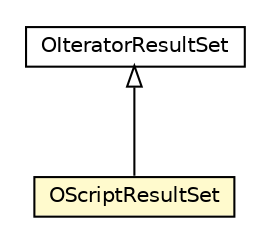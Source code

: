 #!/usr/local/bin/dot
#
# Class diagram 
# Generated by UMLGraph version R5_6-24-gf6e263 (http://www.umlgraph.org/)
#

digraph G {
	edge [fontname="Helvetica",fontsize=10,labelfontname="Helvetica",labelfontsize=10];
	node [fontname="Helvetica",fontsize=10,shape=plaintext];
	nodesep=0.25;
	ranksep=0.5;
	// com.orientechnologies.orient.core.command.script.OScriptResultSet
	c6308557 [label=<<table title="com.orientechnologies.orient.core.command.script.OScriptResultSet" border="0" cellborder="1" cellspacing="0" cellpadding="2" port="p" bgcolor="lemonChiffon" href="./OScriptResultSet.html">
		<tr><td><table border="0" cellspacing="0" cellpadding="1">
<tr><td align="center" balign="center"> OScriptResultSet </td></tr>
		</table></td></tr>
		</table>>, URL="./OScriptResultSet.html", fontname="Helvetica", fontcolor="black", fontsize=10.0];
	// com.orientechnologies.orient.core.sql.executor.OIteratorResultSet
	c6309148 [label=<<table title="com.orientechnologies.orient.core.sql.executor.OIteratorResultSet" border="0" cellborder="1" cellspacing="0" cellpadding="2" port="p" href="../../sql/executor/OIteratorResultSet.html">
		<tr><td><table border="0" cellspacing="0" cellpadding="1">
<tr><td align="center" balign="center"> OIteratorResultSet </td></tr>
		</table></td></tr>
		</table>>, URL="../../sql/executor/OIteratorResultSet.html", fontname="Helvetica", fontcolor="black", fontsize=10.0];
	//com.orientechnologies.orient.core.command.script.OScriptResultSet extends com.orientechnologies.orient.core.sql.executor.OIteratorResultSet
	c6309148:p -> c6308557:p [dir=back,arrowtail=empty];
}

